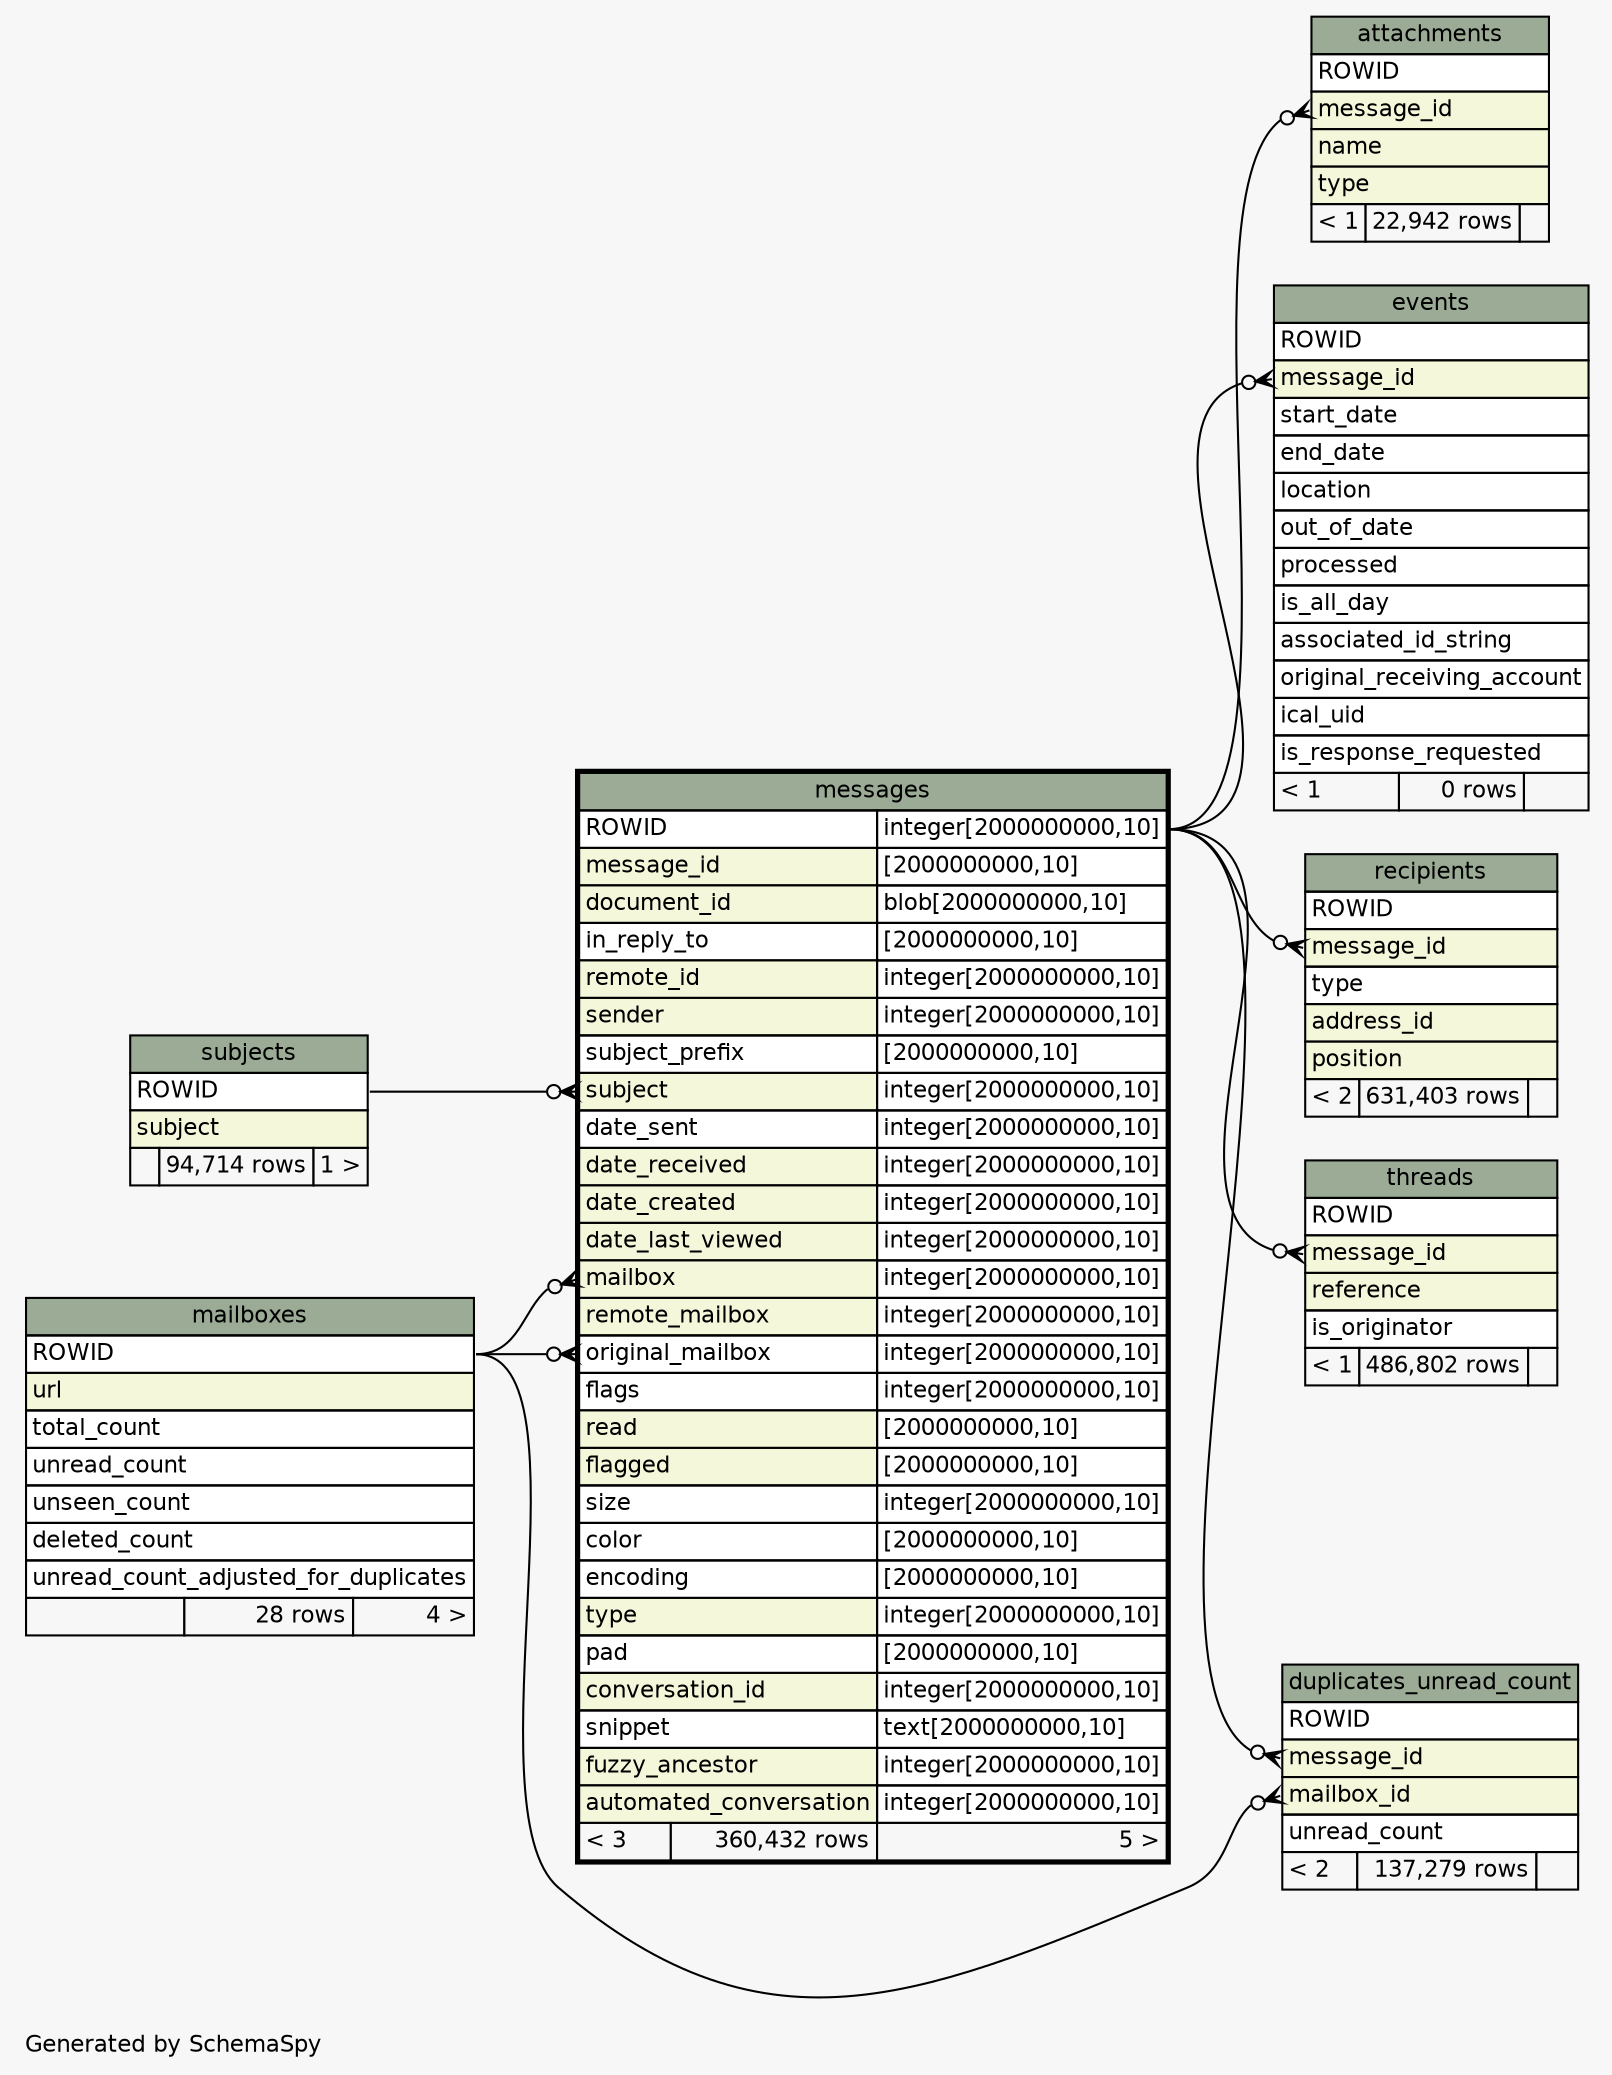 // dot 2.26.3 on Mac OS X 10.7.2
// SchemaSpy rev 590
digraph "oneDegreeRelationshipsDiagram" {
  graph [
    rankdir="RL"
    bgcolor="#f7f7f7"
    label="\nGenerated by SchemaSpy"
    labeljust="l"
    nodesep="0.18"
    ranksep="0.46"
    fontname="Helvetica"
    fontsize="11"
  ];
  node [
    fontname="Helvetica"
    fontsize="11"
    shape="plaintext"
  ];
  edge [
    arrowsize="0.8"
  ];
  "attachments":"message_id":w -> "messages":"ROWID.type":e [arrowhead=none dir=back arrowtail=crowodot];
  "duplicates_unread_count":"mailbox_id":w -> "mailboxes":"ROWID":e [arrowhead=none dir=back arrowtail=crowodot];
  "duplicates_unread_count":"message_id":w -> "messages":"ROWID.type":e [arrowhead=none dir=back arrowtail=crowodot];
  "events":"message_id":w -> "messages":"ROWID.type":e [arrowhead=none dir=back arrowtail=crowodot];
  "messages":"mailbox":w -> "mailboxes":"ROWID":e [arrowhead=none dir=back arrowtail=crowodot];
  "messages":"original_mailbox":w -> "mailboxes":"ROWID":e [arrowhead=none dir=back arrowtail=crowodot];
  "messages":"subject":w -> "subjects":"ROWID":e [arrowhead=none dir=back arrowtail=crowodot];
  "recipients":"message_id":w -> "messages":"ROWID.type":e [arrowhead=none dir=back arrowtail=crowodot];
  "threads":"message_id":w -> "messages":"ROWID.type":e [arrowhead=none dir=back arrowtail=crowodot];
  "attachments" [
    label=<
    <TABLE BORDER="0" CELLBORDER="1" CELLSPACING="0" BGCOLOR="#ffffff">
      <TR><TD COLSPAN="3" BGCOLOR="#9bab96" ALIGN="CENTER">attachments</TD></TR>
      <TR><TD PORT="ROWID" COLSPAN="3" ALIGN="LEFT">ROWID</TD></TR>
      <TR><TD PORT="message_id" COLSPAN="3" BGCOLOR="#f4f7da" ALIGN="LEFT">message_id</TD></TR>
      <TR><TD PORT="name" COLSPAN="3" BGCOLOR="#f4f7da" ALIGN="LEFT">name</TD></TR>
      <TR><TD PORT="type" COLSPAN="3" BGCOLOR="#f4f7da" ALIGN="LEFT">type</TD></TR>
      <TR><TD ALIGN="LEFT" BGCOLOR="#f7f7f7">&lt; 1</TD><TD ALIGN="RIGHT" BGCOLOR="#f7f7f7">22,942 rows</TD><TD ALIGN="RIGHT" BGCOLOR="#f7f7f7">  </TD></TR>
    </TABLE>>
    URL="attachments.html"
    tooltip="attachments"
  ];
  "duplicates_unread_count" [
    label=<
    <TABLE BORDER="0" CELLBORDER="1" CELLSPACING="0" BGCOLOR="#ffffff">
      <TR><TD COLSPAN="3" BGCOLOR="#9bab96" ALIGN="CENTER">duplicates_unread_count</TD></TR>
      <TR><TD PORT="ROWID" COLSPAN="3" ALIGN="LEFT">ROWID</TD></TR>
      <TR><TD PORT="message_id" COLSPAN="3" BGCOLOR="#f4f7da" ALIGN="LEFT">message_id</TD></TR>
      <TR><TD PORT="mailbox_id" COLSPAN="3" BGCOLOR="#f4f7da" ALIGN="LEFT">mailbox_id</TD></TR>
      <TR><TD PORT="unread_count" COLSPAN="3" ALIGN="LEFT">unread_count</TD></TR>
      <TR><TD ALIGN="LEFT" BGCOLOR="#f7f7f7">&lt; 2</TD><TD ALIGN="RIGHT" BGCOLOR="#f7f7f7">137,279 rows</TD><TD ALIGN="RIGHT" BGCOLOR="#f7f7f7">  </TD></TR>
    </TABLE>>
    URL="duplicates_unread_count.html"
    tooltip="duplicates_unread_count"
  ];
  "events" [
    label=<
    <TABLE BORDER="0" CELLBORDER="1" CELLSPACING="0" BGCOLOR="#ffffff">
      <TR><TD COLSPAN="3" BGCOLOR="#9bab96" ALIGN="CENTER">events</TD></TR>
      <TR><TD PORT="ROWID" COLSPAN="3" ALIGN="LEFT">ROWID</TD></TR>
      <TR><TD PORT="message_id" COLSPAN="3" BGCOLOR="#f4f7da" ALIGN="LEFT">message_id</TD></TR>
      <TR><TD PORT="start_date" COLSPAN="3" ALIGN="LEFT">start_date</TD></TR>
      <TR><TD PORT="end_date" COLSPAN="3" ALIGN="LEFT">end_date</TD></TR>
      <TR><TD PORT="location" COLSPAN="3" ALIGN="LEFT">location</TD></TR>
      <TR><TD PORT="out_of_date" COLSPAN="3" ALIGN="LEFT">out_of_date</TD></TR>
      <TR><TD PORT="processed" COLSPAN="3" ALIGN="LEFT">processed</TD></TR>
      <TR><TD PORT="is_all_day" COLSPAN="3" ALIGN="LEFT">is_all_day</TD></TR>
      <TR><TD PORT="associated_id_string" COLSPAN="3" ALIGN="LEFT">associated_id_string</TD></TR>
      <TR><TD PORT="original_receiving_account" COLSPAN="3" ALIGN="LEFT">original_receiving_account</TD></TR>
      <TR><TD PORT="ical_uid" COLSPAN="3" ALIGN="LEFT">ical_uid</TD></TR>
      <TR><TD PORT="is_response_requested" COLSPAN="3" ALIGN="LEFT">is_response_requested</TD></TR>
      <TR><TD ALIGN="LEFT" BGCOLOR="#f7f7f7">&lt; 1</TD><TD ALIGN="RIGHT" BGCOLOR="#f7f7f7">0 rows</TD><TD ALIGN="RIGHT" BGCOLOR="#f7f7f7">  </TD></TR>
    </TABLE>>
    URL="events.html"
    tooltip="events"
  ];
  "mailboxes" [
    label=<
    <TABLE BORDER="0" CELLBORDER="1" CELLSPACING="0" BGCOLOR="#ffffff">
      <TR><TD COLSPAN="3" BGCOLOR="#9bab96" ALIGN="CENTER">mailboxes</TD></TR>
      <TR><TD PORT="ROWID" COLSPAN="3" ALIGN="LEFT">ROWID</TD></TR>
      <TR><TD PORT="url" COLSPAN="3" BGCOLOR="#f4f7da" ALIGN="LEFT">url</TD></TR>
      <TR><TD PORT="total_count" COLSPAN="3" ALIGN="LEFT">total_count</TD></TR>
      <TR><TD PORT="unread_count" COLSPAN="3" ALIGN="LEFT">unread_count</TD></TR>
      <TR><TD PORT="unseen_count" COLSPAN="3" ALIGN="LEFT">unseen_count</TD></TR>
      <TR><TD PORT="deleted_count" COLSPAN="3" ALIGN="LEFT">deleted_count</TD></TR>
      <TR><TD PORT="unread_count_adjusted_for_duplicates" COLSPAN="3" ALIGN="LEFT">unread_count_adjusted_for_duplicates</TD></TR>
      <TR><TD ALIGN="LEFT" BGCOLOR="#f7f7f7">  </TD><TD ALIGN="RIGHT" BGCOLOR="#f7f7f7">28 rows</TD><TD ALIGN="RIGHT" BGCOLOR="#f7f7f7">4 &gt;</TD></TR>
    </TABLE>>
    URL="mailboxes.html"
    tooltip="mailboxes"
  ];
  "messages" [
    label=<
    <TABLE BORDER="2" CELLBORDER="1" CELLSPACING="0" BGCOLOR="#ffffff">
      <TR><TD COLSPAN="3" BGCOLOR="#9bab96" ALIGN="CENTER">messages</TD></TR>
      <TR><TD PORT="ROWID" COLSPAN="2" ALIGN="LEFT">ROWID</TD><TD PORT="ROWID.type" ALIGN="LEFT">integer[2000000000,10]</TD></TR>
      <TR><TD PORT="message_id" COLSPAN="2" BGCOLOR="#f4f7da" ALIGN="LEFT">message_id</TD><TD PORT="message_id.type" ALIGN="LEFT">[2000000000,10]</TD></TR>
      <TR><TD PORT="document_id" COLSPAN="2" BGCOLOR="#f4f7da" ALIGN="LEFT">document_id</TD><TD PORT="document_id.type" ALIGN="LEFT">blob[2000000000,10]</TD></TR>
      <TR><TD PORT="in_reply_to" COLSPAN="2" ALIGN="LEFT">in_reply_to</TD><TD PORT="in_reply_to.type" ALIGN="LEFT">[2000000000,10]</TD></TR>
      <TR><TD PORT="remote_id" COLSPAN="2" BGCOLOR="#f4f7da" ALIGN="LEFT">remote_id</TD><TD PORT="remote_id.type" ALIGN="LEFT">integer[2000000000,10]</TD></TR>
      <TR><TD PORT="sender" COLSPAN="2" BGCOLOR="#f4f7da" ALIGN="LEFT">sender</TD><TD PORT="sender.type" ALIGN="LEFT">integer[2000000000,10]</TD></TR>
      <TR><TD PORT="subject_prefix" COLSPAN="2" ALIGN="LEFT">subject_prefix</TD><TD PORT="subject_prefix.type" ALIGN="LEFT">[2000000000,10]</TD></TR>
      <TR><TD PORT="subject" COLSPAN="2" BGCOLOR="#f4f7da" ALIGN="LEFT">subject</TD><TD PORT="subject.type" ALIGN="LEFT">integer[2000000000,10]</TD></TR>
      <TR><TD PORT="date_sent" COLSPAN="2" ALIGN="LEFT">date_sent</TD><TD PORT="date_sent.type" ALIGN="LEFT">integer[2000000000,10]</TD></TR>
      <TR><TD PORT="date_received" COLSPAN="2" BGCOLOR="#f4f7da" ALIGN="LEFT">date_received</TD><TD PORT="date_received.type" ALIGN="LEFT">integer[2000000000,10]</TD></TR>
      <TR><TD PORT="date_created" COLSPAN="2" BGCOLOR="#f4f7da" ALIGN="LEFT">date_created</TD><TD PORT="date_created.type" ALIGN="LEFT">integer[2000000000,10]</TD></TR>
      <TR><TD PORT="date_last_viewed" COLSPAN="2" BGCOLOR="#f4f7da" ALIGN="LEFT">date_last_viewed</TD><TD PORT="date_last_viewed.type" ALIGN="LEFT">integer[2000000000,10]</TD></TR>
      <TR><TD PORT="mailbox" COLSPAN="2" BGCOLOR="#f4f7da" ALIGN="LEFT">mailbox</TD><TD PORT="mailbox.type" ALIGN="LEFT">integer[2000000000,10]</TD></TR>
      <TR><TD PORT="remote_mailbox" COLSPAN="2" BGCOLOR="#f4f7da" ALIGN="LEFT">remote_mailbox</TD><TD PORT="remote_mailbox.type" ALIGN="LEFT">integer[2000000000,10]</TD></TR>
      <TR><TD PORT="original_mailbox" COLSPAN="2" ALIGN="LEFT">original_mailbox</TD><TD PORT="original_mailbox.type" ALIGN="LEFT">integer[2000000000,10]</TD></TR>
      <TR><TD PORT="flags" COLSPAN="2" ALIGN="LEFT">flags</TD><TD PORT="flags.type" ALIGN="LEFT">integer[2000000000,10]</TD></TR>
      <TR><TD PORT="read" COLSPAN="2" BGCOLOR="#f4f7da" ALIGN="LEFT">read</TD><TD PORT="read.type" ALIGN="LEFT">[2000000000,10]</TD></TR>
      <TR><TD PORT="flagged" COLSPAN="2" BGCOLOR="#f4f7da" ALIGN="LEFT">flagged</TD><TD PORT="flagged.type" ALIGN="LEFT">[2000000000,10]</TD></TR>
      <TR><TD PORT="size" COLSPAN="2" ALIGN="LEFT">size</TD><TD PORT="size.type" ALIGN="LEFT">integer[2000000000,10]</TD></TR>
      <TR><TD PORT="color" COLSPAN="2" ALIGN="LEFT">color</TD><TD PORT="color.type" ALIGN="LEFT">[2000000000,10]</TD></TR>
      <TR><TD PORT="encoding" COLSPAN="2" ALIGN="LEFT">encoding</TD><TD PORT="encoding.type" ALIGN="LEFT">[2000000000,10]</TD></TR>
      <TR><TD PORT="type" COLSPAN="2" BGCOLOR="#f4f7da" ALIGN="LEFT">type</TD><TD PORT="type.type" ALIGN="LEFT">integer[2000000000,10]</TD></TR>
      <TR><TD PORT="pad" COLSPAN="2" ALIGN="LEFT">pad</TD><TD PORT="pad.type" ALIGN="LEFT">[2000000000,10]</TD></TR>
      <TR><TD PORT="conversation_id" COLSPAN="2" BGCOLOR="#f4f7da" ALIGN="LEFT">conversation_id</TD><TD PORT="conversation_id.type" ALIGN="LEFT">integer[2000000000,10]</TD></TR>
      <TR><TD PORT="snippet" COLSPAN="2" ALIGN="LEFT">snippet</TD><TD PORT="snippet.type" ALIGN="LEFT">text[2000000000,10]</TD></TR>
      <TR><TD PORT="fuzzy_ancestor" COLSPAN="2" BGCOLOR="#f4f7da" ALIGN="LEFT">fuzzy_ancestor</TD><TD PORT="fuzzy_ancestor.type" ALIGN="LEFT">integer[2000000000,10]</TD></TR>
      <TR><TD PORT="automated_conversation" COLSPAN="2" BGCOLOR="#f4f7da" ALIGN="LEFT">automated_conversation</TD><TD PORT="automated_conversation.type" ALIGN="LEFT">integer[2000000000,10]</TD></TR>
      <TR><TD ALIGN="LEFT" BGCOLOR="#f7f7f7">&lt; 3</TD><TD ALIGN="RIGHT" BGCOLOR="#f7f7f7">360,432 rows</TD><TD ALIGN="RIGHT" BGCOLOR="#f7f7f7">5 &gt;</TD></TR>
    </TABLE>>
    URL="messages.html"
    tooltip="messages"
  ];
  "recipients" [
    label=<
    <TABLE BORDER="0" CELLBORDER="1" CELLSPACING="0" BGCOLOR="#ffffff">
      <TR><TD COLSPAN="3" BGCOLOR="#9bab96" ALIGN="CENTER">recipients</TD></TR>
      <TR><TD PORT="ROWID" COLSPAN="3" ALIGN="LEFT">ROWID</TD></TR>
      <TR><TD PORT="message_id" COLSPAN="3" BGCOLOR="#f4f7da" ALIGN="LEFT">message_id</TD></TR>
      <TR><TD PORT="type" COLSPAN="3" ALIGN="LEFT">type</TD></TR>
      <TR><TD PORT="address_id" COLSPAN="3" BGCOLOR="#f4f7da" ALIGN="LEFT">address_id</TD></TR>
      <TR><TD PORT="position" COLSPAN="3" BGCOLOR="#f4f7da" ALIGN="LEFT">position</TD></TR>
      <TR><TD ALIGN="LEFT" BGCOLOR="#f7f7f7">&lt; 2</TD><TD ALIGN="RIGHT" BGCOLOR="#f7f7f7">631,403 rows</TD><TD ALIGN="RIGHT" BGCOLOR="#f7f7f7">  </TD></TR>
    </TABLE>>
    URL="recipients.html"
    tooltip="recipients"
  ];
  "subjects" [
    label=<
    <TABLE BORDER="0" CELLBORDER="1" CELLSPACING="0" BGCOLOR="#ffffff">
      <TR><TD COLSPAN="3" BGCOLOR="#9bab96" ALIGN="CENTER">subjects</TD></TR>
      <TR><TD PORT="ROWID" COLSPAN="3" ALIGN="LEFT">ROWID</TD></TR>
      <TR><TD PORT="subject" COLSPAN="3" BGCOLOR="#f4f7da" ALIGN="LEFT">subject</TD></TR>
      <TR><TD ALIGN="LEFT" BGCOLOR="#f7f7f7">  </TD><TD ALIGN="RIGHT" BGCOLOR="#f7f7f7">94,714 rows</TD><TD ALIGN="RIGHT" BGCOLOR="#f7f7f7">1 &gt;</TD></TR>
    </TABLE>>
    URL="subjects.html"
    tooltip="subjects"
  ];
  "threads" [
    label=<
    <TABLE BORDER="0" CELLBORDER="1" CELLSPACING="0" BGCOLOR="#ffffff">
      <TR><TD COLSPAN="3" BGCOLOR="#9bab96" ALIGN="CENTER">threads</TD></TR>
      <TR><TD PORT="ROWID" COLSPAN="3" ALIGN="LEFT">ROWID</TD></TR>
      <TR><TD PORT="message_id" COLSPAN="3" BGCOLOR="#f4f7da" ALIGN="LEFT">message_id</TD></TR>
      <TR><TD PORT="reference" COLSPAN="3" BGCOLOR="#f4f7da" ALIGN="LEFT">reference</TD></TR>
      <TR><TD PORT="is_originator" COLSPAN="3" ALIGN="LEFT">is_originator</TD></TR>
      <TR><TD ALIGN="LEFT" BGCOLOR="#f7f7f7">&lt; 1</TD><TD ALIGN="RIGHT" BGCOLOR="#f7f7f7">486,802 rows</TD><TD ALIGN="RIGHT" BGCOLOR="#f7f7f7">  </TD></TR>
    </TABLE>>
    URL="threads.html"
    tooltip="threads"
  ];
}
